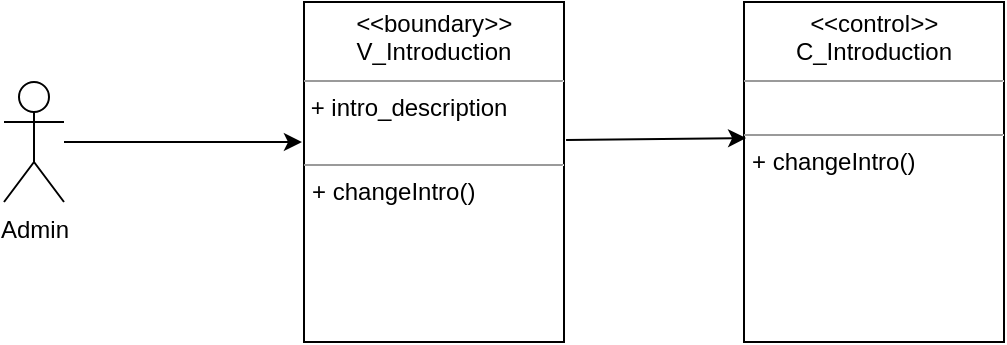 <mxfile version="14.0.0" type="device"><diagram id="Ug3pjqCk-zTZ0zbExEL6" name="Page-1"><mxGraphModel dx="1278" dy="575" grid="1" gridSize="10" guides="1" tooltips="1" connect="1" arrows="1" fold="1" page="1" pageScale="1" pageWidth="827" pageHeight="1169" math="0" shadow="0"><root><mxCell id="0"/><mxCell id="1" parent="0"/><mxCell id="Q_52D9Yak4RhbHhtaMGr-1" value="Admin" style="shape=umlActor;verticalLabelPosition=bottom;verticalAlign=top;html=1;" vertex="1" parent="1"><mxGeometry x="60" y="280" width="30" height="60" as="geometry"/></mxCell><mxCell id="Q_52D9Yak4RhbHhtaMGr-2" value="&lt;p style=&quot;margin: 0px ; margin-top: 4px ; text-align: center&quot;&gt;&lt;i&gt;&amp;lt;&lt;/i&gt;&amp;lt;boundary&lt;i&gt;&amp;gt;&amp;gt;&lt;/i&gt;&lt;br&gt;V_Introduction&lt;/p&gt;&lt;hr size=&quot;1&quot;&gt;&amp;nbsp;+ intro_description&lt;br&gt;&lt;br&gt;&lt;hr size=&quot;1&quot;&gt;&lt;p style=&quot;margin: 0px ; margin-left: 4px&quot;&gt;+ changeIntro()&lt;br&gt;&lt;/p&gt;" style="verticalAlign=top;align=left;overflow=fill;fontSize=12;fontFamily=Helvetica;html=1;" vertex="1" parent="1"><mxGeometry x="210" y="240" width="130" height="170" as="geometry"/></mxCell><mxCell id="Q_52D9Yak4RhbHhtaMGr-3" value="&lt;p style=&quot;margin: 0px ; margin-top: 4px ; text-align: center&quot;&gt;&lt;i&gt;&amp;lt;&lt;/i&gt;&amp;lt;control&lt;i&gt;&amp;gt;&amp;gt;&lt;/i&gt;&lt;br&gt;C_Introduction&lt;/p&gt;&lt;hr size=&quot;1&quot;&gt;&lt;br&gt;&lt;hr size=&quot;1&quot;&gt;&lt;p style=&quot;margin: 0px ; margin-left: 4px&quot;&gt;+ changeIntro()&lt;br&gt;&lt;br&gt;&lt;/p&gt;" style="verticalAlign=top;align=left;overflow=fill;fontSize=12;fontFamily=Helvetica;html=1;" vertex="1" parent="1"><mxGeometry x="430" y="240" width="130" height="170" as="geometry"/></mxCell><mxCell id="Q_52D9Yak4RhbHhtaMGr-4" value="" style="endArrow=classic;html=1;exitX=1.008;exitY=0.406;exitDx=0;exitDy=0;exitPerimeter=0;entryX=0.008;entryY=0.4;entryDx=0;entryDy=0;entryPerimeter=0;" edge="1" parent="1" source="Q_52D9Yak4RhbHhtaMGr-2" target="Q_52D9Yak4RhbHhtaMGr-3"><mxGeometry width="50" height="50" relative="1" as="geometry"><mxPoint x="390" y="320" as="sourcePoint"/><mxPoint x="440" y="270" as="targetPoint"/></mxGeometry></mxCell><mxCell id="Q_52D9Yak4RhbHhtaMGr-5" value="" style="endArrow=classic;html=1;entryX=-0.008;entryY=0.412;entryDx=0;entryDy=0;entryPerimeter=0;" edge="1" parent="1" source="Q_52D9Yak4RhbHhtaMGr-1" target="Q_52D9Yak4RhbHhtaMGr-2"><mxGeometry width="50" height="50" relative="1" as="geometry"><mxPoint x="390" y="320" as="sourcePoint"/><mxPoint x="440" y="270" as="targetPoint"/></mxGeometry></mxCell></root></mxGraphModel></diagram></mxfile>